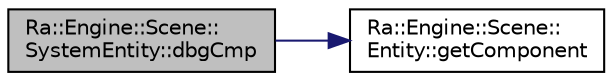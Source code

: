 digraph "Ra::Engine::Scene::SystemEntity::dbgCmp"
{
 // INTERACTIVE_SVG=YES
 // LATEX_PDF_SIZE
  edge [fontname="Helvetica",fontsize="10",labelfontname="Helvetica",labelfontsize="10"];
  node [fontname="Helvetica",fontsize="10",shape=record];
  rankdir="LR";
  Node1 [label="Ra::Engine::Scene::\lSystemEntity::dbgCmp",height=0.2,width=0.4,color="black", fillcolor="grey75", style="filled", fontcolor="black",tooltip="Access the debug component."];
  Node1 -> Node2 [color="midnightblue",fontsize="10",style="solid",fontname="Helvetica"];
  Node2 [label="Ra::Engine::Scene::\lEntity::getComponent",height=0.2,width=0.4,color="black", fillcolor="white", style="filled",URL="$classRa_1_1Engine_1_1Scene_1_1Entity.html#a3ca3bcd93a56efca0b1d2d1c1f288c23",tooltip="Get component with a given name."];
}
